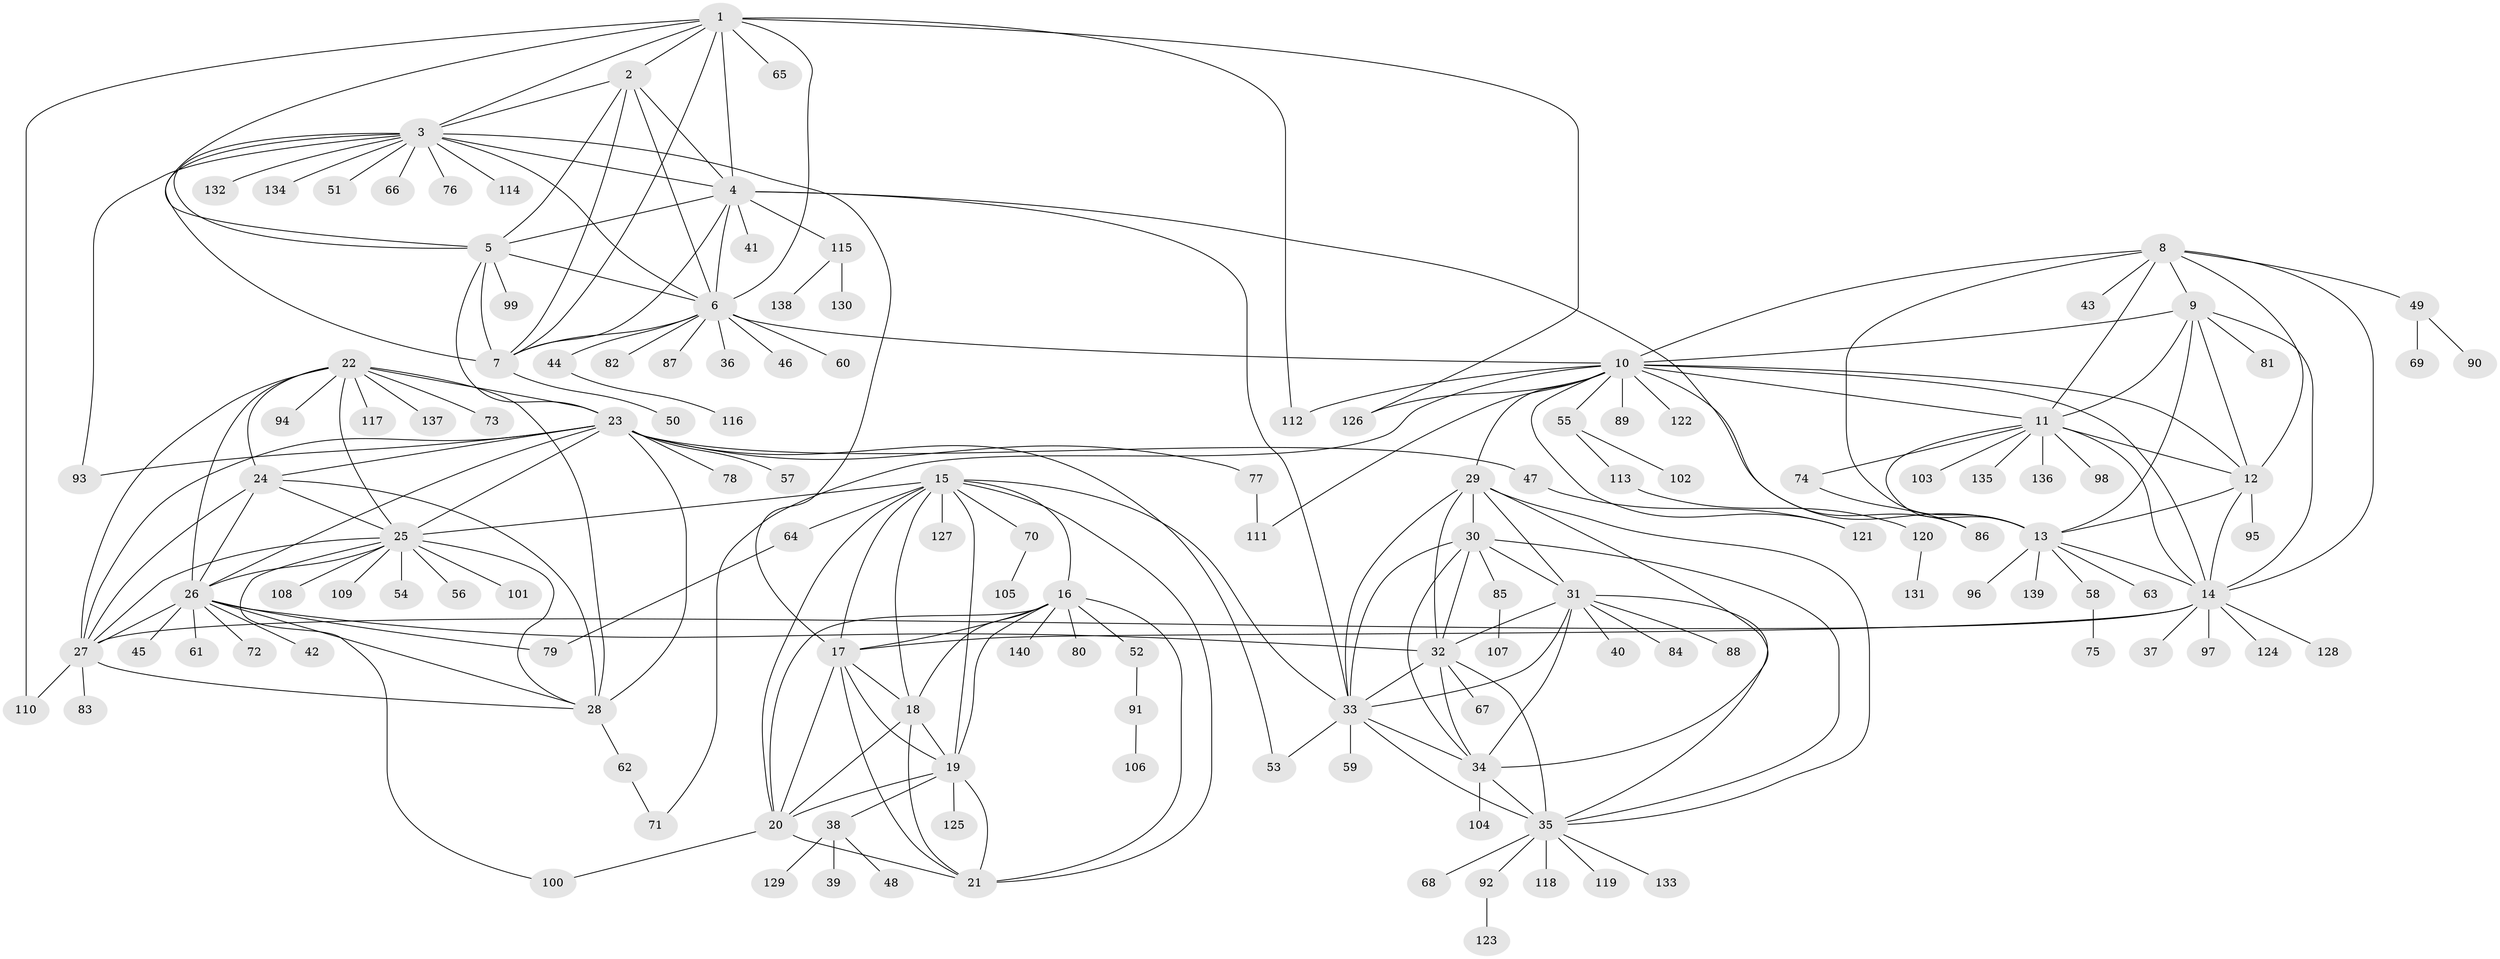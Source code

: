 // coarse degree distribution, {9: 0.027522935779816515, 4: 0.027522935779816515, 15: 0.009174311926605505, 6: 0.027522935779816515, 16: 0.009174311926605505, 10: 0.01834862385321101, 5: 0.03669724770642202, 8: 0.027522935779816515, 7: 0.027522935779816515, 18: 0.009174311926605505, 11: 0.009174311926605505, 1: 0.6055045871559633, 2: 0.14678899082568808, 3: 0.01834862385321101}
// Generated by graph-tools (version 1.1) at 2025/42/03/06/25 10:42:10]
// undirected, 140 vertices, 231 edges
graph export_dot {
graph [start="1"]
  node [color=gray90,style=filled];
  1;
  2;
  3;
  4;
  5;
  6;
  7;
  8;
  9;
  10;
  11;
  12;
  13;
  14;
  15;
  16;
  17;
  18;
  19;
  20;
  21;
  22;
  23;
  24;
  25;
  26;
  27;
  28;
  29;
  30;
  31;
  32;
  33;
  34;
  35;
  36;
  37;
  38;
  39;
  40;
  41;
  42;
  43;
  44;
  45;
  46;
  47;
  48;
  49;
  50;
  51;
  52;
  53;
  54;
  55;
  56;
  57;
  58;
  59;
  60;
  61;
  62;
  63;
  64;
  65;
  66;
  67;
  68;
  69;
  70;
  71;
  72;
  73;
  74;
  75;
  76;
  77;
  78;
  79;
  80;
  81;
  82;
  83;
  84;
  85;
  86;
  87;
  88;
  89;
  90;
  91;
  92;
  93;
  94;
  95;
  96;
  97;
  98;
  99;
  100;
  101;
  102;
  103;
  104;
  105;
  106;
  107;
  108;
  109;
  110;
  111;
  112;
  113;
  114;
  115;
  116;
  117;
  118;
  119;
  120;
  121;
  122;
  123;
  124;
  125;
  126;
  127;
  128;
  129;
  130;
  131;
  132;
  133;
  134;
  135;
  136;
  137;
  138;
  139;
  140;
  1 -- 2;
  1 -- 3;
  1 -- 4;
  1 -- 5;
  1 -- 6;
  1 -- 7;
  1 -- 65;
  1 -- 110;
  1 -- 112;
  1 -- 126;
  2 -- 3;
  2 -- 4;
  2 -- 5;
  2 -- 6;
  2 -- 7;
  3 -- 4;
  3 -- 5;
  3 -- 6;
  3 -- 7;
  3 -- 17;
  3 -- 51;
  3 -- 66;
  3 -- 76;
  3 -- 93;
  3 -- 114;
  3 -- 132;
  3 -- 134;
  4 -- 5;
  4 -- 6;
  4 -- 7;
  4 -- 33;
  4 -- 41;
  4 -- 86;
  4 -- 115;
  5 -- 6;
  5 -- 7;
  5 -- 23;
  5 -- 99;
  6 -- 7;
  6 -- 10;
  6 -- 36;
  6 -- 44;
  6 -- 46;
  6 -- 60;
  6 -- 82;
  6 -- 87;
  7 -- 50;
  8 -- 9;
  8 -- 10;
  8 -- 11;
  8 -- 12;
  8 -- 13;
  8 -- 14;
  8 -- 43;
  8 -- 49;
  9 -- 10;
  9 -- 11;
  9 -- 12;
  9 -- 13;
  9 -- 14;
  9 -- 81;
  10 -- 11;
  10 -- 12;
  10 -- 13;
  10 -- 14;
  10 -- 29;
  10 -- 55;
  10 -- 71;
  10 -- 89;
  10 -- 111;
  10 -- 112;
  10 -- 121;
  10 -- 122;
  10 -- 126;
  11 -- 12;
  11 -- 13;
  11 -- 14;
  11 -- 74;
  11 -- 98;
  11 -- 103;
  11 -- 135;
  11 -- 136;
  12 -- 13;
  12 -- 14;
  12 -- 95;
  13 -- 14;
  13 -- 58;
  13 -- 63;
  13 -- 96;
  13 -- 139;
  14 -- 17;
  14 -- 27;
  14 -- 37;
  14 -- 97;
  14 -- 124;
  14 -- 128;
  15 -- 16;
  15 -- 17;
  15 -- 18;
  15 -- 19;
  15 -- 20;
  15 -- 21;
  15 -- 25;
  15 -- 33;
  15 -- 64;
  15 -- 70;
  15 -- 127;
  16 -- 17;
  16 -- 18;
  16 -- 19;
  16 -- 20;
  16 -- 21;
  16 -- 52;
  16 -- 80;
  16 -- 140;
  17 -- 18;
  17 -- 19;
  17 -- 20;
  17 -- 21;
  18 -- 19;
  18 -- 20;
  18 -- 21;
  19 -- 20;
  19 -- 21;
  19 -- 38;
  19 -- 125;
  20 -- 21;
  20 -- 100;
  22 -- 23;
  22 -- 24;
  22 -- 25;
  22 -- 26;
  22 -- 27;
  22 -- 28;
  22 -- 73;
  22 -- 94;
  22 -- 117;
  22 -- 137;
  23 -- 24;
  23 -- 25;
  23 -- 26;
  23 -- 27;
  23 -- 28;
  23 -- 47;
  23 -- 53;
  23 -- 57;
  23 -- 77;
  23 -- 78;
  23 -- 93;
  24 -- 25;
  24 -- 26;
  24 -- 27;
  24 -- 28;
  25 -- 26;
  25 -- 27;
  25 -- 28;
  25 -- 54;
  25 -- 56;
  25 -- 100;
  25 -- 101;
  25 -- 108;
  25 -- 109;
  26 -- 27;
  26 -- 28;
  26 -- 32;
  26 -- 42;
  26 -- 45;
  26 -- 61;
  26 -- 72;
  26 -- 79;
  27 -- 28;
  27 -- 83;
  27 -- 110;
  28 -- 62;
  29 -- 30;
  29 -- 31;
  29 -- 32;
  29 -- 33;
  29 -- 34;
  29 -- 35;
  30 -- 31;
  30 -- 32;
  30 -- 33;
  30 -- 34;
  30 -- 35;
  30 -- 85;
  31 -- 32;
  31 -- 33;
  31 -- 34;
  31 -- 35;
  31 -- 40;
  31 -- 84;
  31 -- 88;
  32 -- 33;
  32 -- 34;
  32 -- 35;
  32 -- 67;
  33 -- 34;
  33 -- 35;
  33 -- 53;
  33 -- 59;
  34 -- 35;
  34 -- 104;
  35 -- 68;
  35 -- 92;
  35 -- 118;
  35 -- 119;
  35 -- 133;
  38 -- 39;
  38 -- 48;
  38 -- 129;
  44 -- 116;
  47 -- 121;
  49 -- 69;
  49 -- 90;
  52 -- 91;
  55 -- 102;
  55 -- 113;
  58 -- 75;
  62 -- 71;
  64 -- 79;
  70 -- 105;
  74 -- 86;
  77 -- 111;
  85 -- 107;
  91 -- 106;
  92 -- 123;
  113 -- 120;
  115 -- 130;
  115 -- 138;
  120 -- 131;
}
